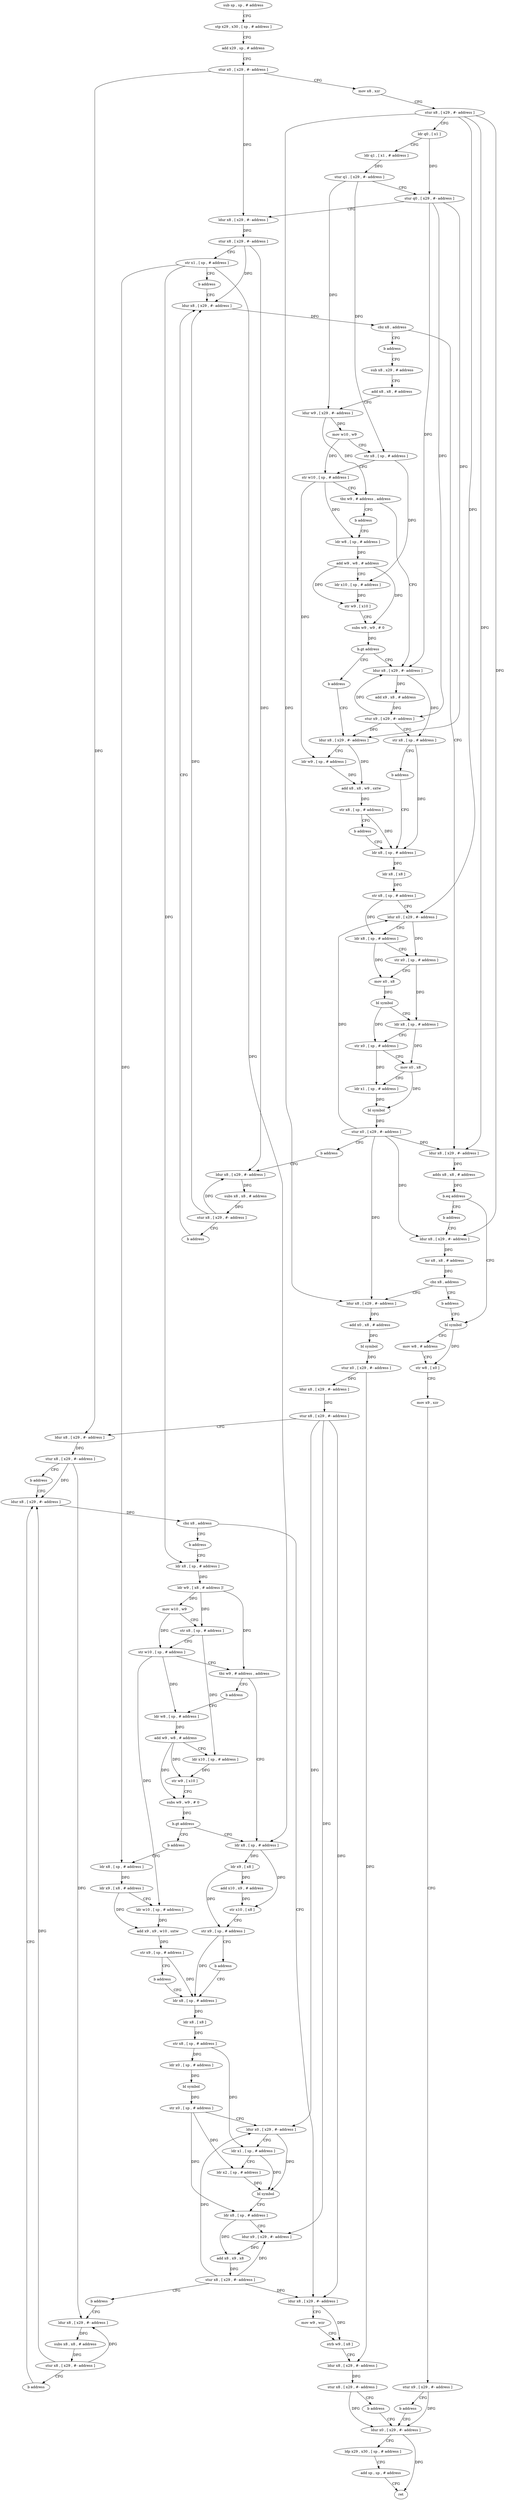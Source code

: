 digraph "func" {
"4240748" [label = "sub sp , sp , # address" ]
"4240752" [label = "stp x29 , x30 , [ sp , # address ]" ]
"4240756" [label = "add x29 , sp , # address" ]
"4240760" [label = "stur x0 , [ x29 , #- address ]" ]
"4240764" [label = "mov x8 , xzr" ]
"4240768" [label = "stur x8 , [ x29 , #- address ]" ]
"4240772" [label = "ldr q0 , [ x1 ]" ]
"4240776" [label = "ldr q1 , [ x1 , # address ]" ]
"4240780" [label = "stur q1 , [ x29 , #- address ]" ]
"4240784" [label = "stur q0 , [ x29 , #- address ]" ]
"4240788" [label = "ldur x8 , [ x29 , #- address ]" ]
"4240792" [label = "stur x8 , [ x29 , #- address ]" ]
"4240796" [label = "str x1 , [ sp , # address ]" ]
"4240800" [label = "b address" ]
"4240804" [label = "ldur x8 , [ x29 , #- address ]" ]
"4240808" [label = "cbz x8 , address" ]
"4240992" [label = "ldur x8 , [ x29 , #- address ]" ]
"4240812" [label = "b address" ]
"4240996" [label = "adds x8 , x8 , # address" ]
"4241000" [label = "b.eq address" ]
"4241024" [label = "bl symbol" ]
"4241004" [label = "b address" ]
"4240816" [label = "sub x8 , x29 , # address" ]
"4241028" [label = "mov w8 , # address" ]
"4241032" [label = "str w8 , [ x0 ]" ]
"4241036" [label = "mov x9 , xzr" ]
"4241040" [label = "stur x9 , [ x29 , #- address ]" ]
"4241044" [label = "b address" ]
"4241300" [label = "ldur x0 , [ x29 , #- address ]" ]
"4241008" [label = "ldur x8 , [ x29 , #- address ]" ]
"4240820" [label = "add x8 , x8 , # address" ]
"4240824" [label = "ldur w9 , [ x29 , #- address ]" ]
"4240828" [label = "mov w10 , w9" ]
"4240832" [label = "str x8 , [ sp , # address ]" ]
"4240836" [label = "str w10 , [ sp , # address ]" ]
"4240840" [label = "tbz w9 , # address , address" ]
"4240896" [label = "ldur x8 , [ x29 , #- address ]" ]
"4240844" [label = "b address" ]
"4241304" [label = "ldp x29 , x30 , [ sp , # address ]" ]
"4241308" [label = "add sp , sp , # address" ]
"4241312" [label = "ret" ]
"4241012" [label = "lsr x8 , x8 , # address" ]
"4241016" [label = "cbz x8 , address" ]
"4241048" [label = "ldur x8 , [ x29 , #- address ]" ]
"4241020" [label = "b address" ]
"4240900" [label = "add x9 , x8 , # address" ]
"4240904" [label = "stur x9 , [ x29 , #- address ]" ]
"4240908" [label = "str x8 , [ sp , # address ]" ]
"4240912" [label = "b address" ]
"4240916" [label = "ldr x8 , [ sp , # address ]" ]
"4240848" [label = "ldr w8 , [ sp , # address ]" ]
"4241052" [label = "add x0 , x8 , # address" ]
"4241056" [label = "bl symbol" ]
"4241060" [label = "stur x0 , [ x29 , #- address ]" ]
"4241064" [label = "ldur x8 , [ x29 , #- address ]" ]
"4241068" [label = "stur x8 , [ x29 , #- address ]" ]
"4241072" [label = "ldur x8 , [ x29 , #- address ]" ]
"4241076" [label = "stur x8 , [ x29 , #- address ]" ]
"4241080" [label = "b address" ]
"4241084" [label = "ldur x8 , [ x29 , #- address ]" ]
"4240920" [label = "ldr x8 , [ x8 ]" ]
"4240924" [label = "str x8 , [ sp , # address ]" ]
"4240928" [label = "ldur x0 , [ x29 , #- address ]" ]
"4240932" [label = "ldr x8 , [ sp , # address ]" ]
"4240936" [label = "str x0 , [ sp , # address ]" ]
"4240940" [label = "mov x0 , x8" ]
"4240944" [label = "bl symbol" ]
"4240948" [label = "ldr x8 , [ sp , # address ]" ]
"4240952" [label = "str x0 , [ sp , # address ]" ]
"4240956" [label = "mov x0 , x8" ]
"4240960" [label = "ldr x1 , [ sp , # address ]" ]
"4240964" [label = "bl symbol" ]
"4240968" [label = "stur x0 , [ x29 , #- address ]" ]
"4240972" [label = "b address" ]
"4240976" [label = "ldur x8 , [ x29 , #- address ]" ]
"4240852" [label = "add w9 , w8 , # address" ]
"4240856" [label = "ldr x10 , [ sp , # address ]" ]
"4240860" [label = "str w9 , [ x10 ]" ]
"4240864" [label = "subs w9 , w9 , # 0" ]
"4240868" [label = "b.gt address" ]
"4240872" [label = "b address" ]
"4241088" [label = "cbz x8 , address" ]
"4241276" [label = "ldur x8 , [ x29 , #- address ]" ]
"4241092" [label = "b address" ]
"4240980" [label = "subs x8 , x8 , # address" ]
"4240984" [label = "stur x8 , [ x29 , #- address ]" ]
"4240988" [label = "b address" ]
"4240876" [label = "ldur x8 , [ x29 , #- address ]" ]
"4241280" [label = "mov w9 , wzr" ]
"4241284" [label = "strb w9 , [ x8 ]" ]
"4241288" [label = "ldur x8 , [ x29 , #- address ]" ]
"4241292" [label = "stur x8 , [ x29 , #- address ]" ]
"4241296" [label = "b address" ]
"4241096" [label = "ldr x8 , [ sp , # address ]" ]
"4240880" [label = "ldr w9 , [ sp , # address ]" ]
"4240884" [label = "add x8 , x8 , w9 , sxtw" ]
"4240888" [label = "str x8 , [ sp , # address ]" ]
"4240892" [label = "b address" ]
"4241100" [label = "ldr w9 , [ x8 , # address ]!" ]
"4241104" [label = "mov w10 , w9" ]
"4241108" [label = "str x8 , [ sp , # address ]" ]
"4241112" [label = "str w10 , [ sp , # address ]" ]
"4241116" [label = "tbz w9 , # address , address" ]
"4241176" [label = "ldr x8 , [ sp , # address ]" ]
"4241120" [label = "b address" ]
"4241180" [label = "ldr x9 , [ x8 ]" ]
"4241184" [label = "add x10 , x9 , # address" ]
"4241188" [label = "str x10 , [ x8 ]" ]
"4241192" [label = "str x9 , [ sp , # address ]" ]
"4241196" [label = "b address" ]
"4241200" [label = "ldr x8 , [ sp , # address ]" ]
"4241124" [label = "ldr w8 , [ sp , # address ]" ]
"4241204" [label = "ldr x8 , [ x8 ]" ]
"4241208" [label = "str x8 , [ sp , # address ]" ]
"4241212" [label = "ldr x0 , [ sp , # address ]" ]
"4241216" [label = "bl symbol" ]
"4241220" [label = "str x0 , [ sp , # address ]" ]
"4241224" [label = "ldur x0 , [ x29 , #- address ]" ]
"4241228" [label = "ldr x1 , [ sp , # address ]" ]
"4241232" [label = "ldr x2 , [ sp , # address ]" ]
"4241236" [label = "bl symbol" ]
"4241240" [label = "ldr x8 , [ sp , # address ]" ]
"4241244" [label = "ldur x9 , [ x29 , #- address ]" ]
"4241248" [label = "add x8 , x9 , x8" ]
"4241252" [label = "stur x8 , [ x29 , #- address ]" ]
"4241256" [label = "b address" ]
"4241260" [label = "ldur x8 , [ x29 , #- address ]" ]
"4241128" [label = "add w9 , w8 , # address" ]
"4241132" [label = "ldr x10 , [ sp , # address ]" ]
"4241136" [label = "str w9 , [ x10 ]" ]
"4241140" [label = "subs w9 , w9 , # 0" ]
"4241144" [label = "b.gt address" ]
"4241148" [label = "b address" ]
"4241264" [label = "subs x8 , x8 , # address" ]
"4241268" [label = "stur x8 , [ x29 , #- address ]" ]
"4241272" [label = "b address" ]
"4241152" [label = "ldr x8 , [ sp , # address ]" ]
"4241156" [label = "ldr x9 , [ x8 , # address ]" ]
"4241160" [label = "ldr w10 , [ sp , # address ]" ]
"4241164" [label = "add x9 , x9 , w10 , sxtw" ]
"4241168" [label = "str x9 , [ sp , # address ]" ]
"4241172" [label = "b address" ]
"4240748" -> "4240752" [ label = "CFG" ]
"4240752" -> "4240756" [ label = "CFG" ]
"4240756" -> "4240760" [ label = "CFG" ]
"4240760" -> "4240764" [ label = "CFG" ]
"4240760" -> "4240788" [ label = "DFG" ]
"4240760" -> "4241072" [ label = "DFG" ]
"4240764" -> "4240768" [ label = "CFG" ]
"4240768" -> "4240772" [ label = "CFG" ]
"4240768" -> "4240992" [ label = "DFG" ]
"4240768" -> "4241008" [ label = "DFG" ]
"4240768" -> "4241048" [ label = "DFG" ]
"4240768" -> "4240928" [ label = "DFG" ]
"4240772" -> "4240776" [ label = "CFG" ]
"4240772" -> "4240784" [ label = "DFG" ]
"4240776" -> "4240780" [ label = "DFG" ]
"4240780" -> "4240784" [ label = "CFG" ]
"4240780" -> "4240824" [ label = "DFG" ]
"4240780" -> "4240832" [ label = "DFG" ]
"4240784" -> "4240788" [ label = "CFG" ]
"4240784" -> "4240896" [ label = "DFG" ]
"4240784" -> "4240904" [ label = "DFG" ]
"4240784" -> "4240876" [ label = "DFG" ]
"4240788" -> "4240792" [ label = "DFG" ]
"4240792" -> "4240796" [ label = "CFG" ]
"4240792" -> "4240804" [ label = "DFG" ]
"4240792" -> "4240976" [ label = "DFG" ]
"4240796" -> "4240800" [ label = "CFG" ]
"4240796" -> "4241096" [ label = "DFG" ]
"4240796" -> "4241176" [ label = "DFG" ]
"4240796" -> "4241152" [ label = "DFG" ]
"4240800" -> "4240804" [ label = "CFG" ]
"4240804" -> "4240808" [ label = "DFG" ]
"4240808" -> "4240992" [ label = "CFG" ]
"4240808" -> "4240812" [ label = "CFG" ]
"4240992" -> "4240996" [ label = "DFG" ]
"4240812" -> "4240816" [ label = "CFG" ]
"4240996" -> "4241000" [ label = "DFG" ]
"4241000" -> "4241024" [ label = "CFG" ]
"4241000" -> "4241004" [ label = "CFG" ]
"4241024" -> "4241028" [ label = "CFG" ]
"4241024" -> "4241032" [ label = "DFG" ]
"4241004" -> "4241008" [ label = "CFG" ]
"4240816" -> "4240820" [ label = "CFG" ]
"4241028" -> "4241032" [ label = "CFG" ]
"4241032" -> "4241036" [ label = "CFG" ]
"4241036" -> "4241040" [ label = "CFG" ]
"4241040" -> "4241044" [ label = "CFG" ]
"4241040" -> "4241300" [ label = "DFG" ]
"4241044" -> "4241300" [ label = "CFG" ]
"4241300" -> "4241304" [ label = "CFG" ]
"4241300" -> "4241312" [ label = "DFG" ]
"4241008" -> "4241012" [ label = "DFG" ]
"4240820" -> "4240824" [ label = "CFG" ]
"4240824" -> "4240828" [ label = "DFG" ]
"4240824" -> "4240840" [ label = "DFG" ]
"4240828" -> "4240832" [ label = "CFG" ]
"4240828" -> "4240836" [ label = "DFG" ]
"4240832" -> "4240836" [ label = "CFG" ]
"4240832" -> "4240856" [ label = "DFG" ]
"4240836" -> "4240840" [ label = "CFG" ]
"4240836" -> "4240848" [ label = "DFG" ]
"4240836" -> "4240880" [ label = "DFG" ]
"4240840" -> "4240896" [ label = "CFG" ]
"4240840" -> "4240844" [ label = "CFG" ]
"4240896" -> "4240900" [ label = "DFG" ]
"4240896" -> "4240908" [ label = "DFG" ]
"4240844" -> "4240848" [ label = "CFG" ]
"4241304" -> "4241308" [ label = "CFG" ]
"4241308" -> "4241312" [ label = "CFG" ]
"4241012" -> "4241016" [ label = "DFG" ]
"4241016" -> "4241048" [ label = "CFG" ]
"4241016" -> "4241020" [ label = "CFG" ]
"4241048" -> "4241052" [ label = "DFG" ]
"4241020" -> "4241024" [ label = "CFG" ]
"4240900" -> "4240904" [ label = "DFG" ]
"4240904" -> "4240908" [ label = "CFG" ]
"4240904" -> "4240896" [ label = "DFG" ]
"4240904" -> "4240876" [ label = "DFG" ]
"4240908" -> "4240912" [ label = "CFG" ]
"4240908" -> "4240916" [ label = "DFG" ]
"4240912" -> "4240916" [ label = "CFG" ]
"4240916" -> "4240920" [ label = "DFG" ]
"4240848" -> "4240852" [ label = "DFG" ]
"4241052" -> "4241056" [ label = "DFG" ]
"4241056" -> "4241060" [ label = "DFG" ]
"4241060" -> "4241064" [ label = "DFG" ]
"4241060" -> "4241288" [ label = "DFG" ]
"4241064" -> "4241068" [ label = "DFG" ]
"4241068" -> "4241072" [ label = "CFG" ]
"4241068" -> "4241276" [ label = "DFG" ]
"4241068" -> "4241224" [ label = "DFG" ]
"4241068" -> "4241244" [ label = "DFG" ]
"4241072" -> "4241076" [ label = "DFG" ]
"4241076" -> "4241080" [ label = "CFG" ]
"4241076" -> "4241084" [ label = "DFG" ]
"4241076" -> "4241260" [ label = "DFG" ]
"4241080" -> "4241084" [ label = "CFG" ]
"4241084" -> "4241088" [ label = "DFG" ]
"4240920" -> "4240924" [ label = "DFG" ]
"4240924" -> "4240928" [ label = "CFG" ]
"4240924" -> "4240932" [ label = "DFG" ]
"4240928" -> "4240932" [ label = "CFG" ]
"4240928" -> "4240936" [ label = "DFG" ]
"4240932" -> "4240936" [ label = "CFG" ]
"4240932" -> "4240940" [ label = "DFG" ]
"4240936" -> "4240940" [ label = "CFG" ]
"4240936" -> "4240948" [ label = "DFG" ]
"4240940" -> "4240944" [ label = "DFG" ]
"4240944" -> "4240948" [ label = "CFG" ]
"4240944" -> "4240952" [ label = "DFG" ]
"4240948" -> "4240952" [ label = "CFG" ]
"4240948" -> "4240956" [ label = "DFG" ]
"4240952" -> "4240956" [ label = "CFG" ]
"4240952" -> "4240960" [ label = "DFG" ]
"4240956" -> "4240960" [ label = "CFG" ]
"4240956" -> "4240964" [ label = "DFG" ]
"4240960" -> "4240964" [ label = "DFG" ]
"4240964" -> "4240968" [ label = "DFG" ]
"4240968" -> "4240972" [ label = "CFG" ]
"4240968" -> "4240992" [ label = "DFG" ]
"4240968" -> "4241008" [ label = "DFG" ]
"4240968" -> "4241048" [ label = "DFG" ]
"4240968" -> "4240928" [ label = "DFG" ]
"4240972" -> "4240976" [ label = "CFG" ]
"4240976" -> "4240980" [ label = "DFG" ]
"4240852" -> "4240856" [ label = "CFG" ]
"4240852" -> "4240860" [ label = "DFG" ]
"4240852" -> "4240864" [ label = "DFG" ]
"4240856" -> "4240860" [ label = "DFG" ]
"4240860" -> "4240864" [ label = "CFG" ]
"4240864" -> "4240868" [ label = "DFG" ]
"4240868" -> "4240896" [ label = "CFG" ]
"4240868" -> "4240872" [ label = "CFG" ]
"4240872" -> "4240876" [ label = "CFG" ]
"4241088" -> "4241276" [ label = "CFG" ]
"4241088" -> "4241092" [ label = "CFG" ]
"4241276" -> "4241280" [ label = "CFG" ]
"4241276" -> "4241284" [ label = "DFG" ]
"4241092" -> "4241096" [ label = "CFG" ]
"4240980" -> "4240984" [ label = "DFG" ]
"4240984" -> "4240988" [ label = "CFG" ]
"4240984" -> "4240804" [ label = "DFG" ]
"4240984" -> "4240976" [ label = "DFG" ]
"4240988" -> "4240804" [ label = "CFG" ]
"4240876" -> "4240880" [ label = "CFG" ]
"4240876" -> "4240884" [ label = "DFG" ]
"4241280" -> "4241284" [ label = "CFG" ]
"4241284" -> "4241288" [ label = "CFG" ]
"4241288" -> "4241292" [ label = "DFG" ]
"4241292" -> "4241296" [ label = "CFG" ]
"4241292" -> "4241300" [ label = "DFG" ]
"4241296" -> "4241300" [ label = "CFG" ]
"4241096" -> "4241100" [ label = "DFG" ]
"4240880" -> "4240884" [ label = "DFG" ]
"4240884" -> "4240888" [ label = "DFG" ]
"4240888" -> "4240892" [ label = "CFG" ]
"4240888" -> "4240916" [ label = "DFG" ]
"4240892" -> "4240916" [ label = "CFG" ]
"4241100" -> "4241104" [ label = "DFG" ]
"4241100" -> "4241108" [ label = "DFG" ]
"4241100" -> "4241116" [ label = "DFG" ]
"4241104" -> "4241108" [ label = "CFG" ]
"4241104" -> "4241112" [ label = "DFG" ]
"4241108" -> "4241112" [ label = "CFG" ]
"4241108" -> "4241132" [ label = "DFG" ]
"4241112" -> "4241116" [ label = "CFG" ]
"4241112" -> "4241124" [ label = "DFG" ]
"4241112" -> "4241160" [ label = "DFG" ]
"4241116" -> "4241176" [ label = "CFG" ]
"4241116" -> "4241120" [ label = "CFG" ]
"4241176" -> "4241180" [ label = "DFG" ]
"4241176" -> "4241188" [ label = "DFG" ]
"4241120" -> "4241124" [ label = "CFG" ]
"4241180" -> "4241184" [ label = "DFG" ]
"4241180" -> "4241192" [ label = "DFG" ]
"4241184" -> "4241188" [ label = "DFG" ]
"4241188" -> "4241192" [ label = "CFG" ]
"4241192" -> "4241196" [ label = "CFG" ]
"4241192" -> "4241200" [ label = "DFG" ]
"4241196" -> "4241200" [ label = "CFG" ]
"4241200" -> "4241204" [ label = "DFG" ]
"4241124" -> "4241128" [ label = "DFG" ]
"4241204" -> "4241208" [ label = "DFG" ]
"4241208" -> "4241212" [ label = "DFG" ]
"4241208" -> "4241228" [ label = "DFG" ]
"4241212" -> "4241216" [ label = "DFG" ]
"4241216" -> "4241220" [ label = "DFG" ]
"4241220" -> "4241224" [ label = "CFG" ]
"4241220" -> "4241232" [ label = "DFG" ]
"4241220" -> "4241240" [ label = "DFG" ]
"4241224" -> "4241228" [ label = "CFG" ]
"4241224" -> "4241236" [ label = "DFG" ]
"4241228" -> "4241232" [ label = "CFG" ]
"4241228" -> "4241236" [ label = "DFG" ]
"4241232" -> "4241236" [ label = "DFG" ]
"4241236" -> "4241240" [ label = "CFG" ]
"4241240" -> "4241244" [ label = "CFG" ]
"4241240" -> "4241248" [ label = "DFG" ]
"4241244" -> "4241248" [ label = "DFG" ]
"4241248" -> "4241252" [ label = "DFG" ]
"4241252" -> "4241256" [ label = "CFG" ]
"4241252" -> "4241276" [ label = "DFG" ]
"4241252" -> "4241224" [ label = "DFG" ]
"4241252" -> "4241244" [ label = "DFG" ]
"4241256" -> "4241260" [ label = "CFG" ]
"4241260" -> "4241264" [ label = "DFG" ]
"4241128" -> "4241132" [ label = "CFG" ]
"4241128" -> "4241136" [ label = "DFG" ]
"4241128" -> "4241140" [ label = "DFG" ]
"4241132" -> "4241136" [ label = "DFG" ]
"4241136" -> "4241140" [ label = "CFG" ]
"4241140" -> "4241144" [ label = "DFG" ]
"4241144" -> "4241176" [ label = "CFG" ]
"4241144" -> "4241148" [ label = "CFG" ]
"4241148" -> "4241152" [ label = "CFG" ]
"4241264" -> "4241268" [ label = "DFG" ]
"4241268" -> "4241272" [ label = "CFG" ]
"4241268" -> "4241084" [ label = "DFG" ]
"4241268" -> "4241260" [ label = "DFG" ]
"4241272" -> "4241084" [ label = "CFG" ]
"4241152" -> "4241156" [ label = "DFG" ]
"4241156" -> "4241160" [ label = "CFG" ]
"4241156" -> "4241164" [ label = "DFG" ]
"4241160" -> "4241164" [ label = "DFG" ]
"4241164" -> "4241168" [ label = "DFG" ]
"4241168" -> "4241172" [ label = "CFG" ]
"4241168" -> "4241200" [ label = "DFG" ]
"4241172" -> "4241200" [ label = "CFG" ]
}
